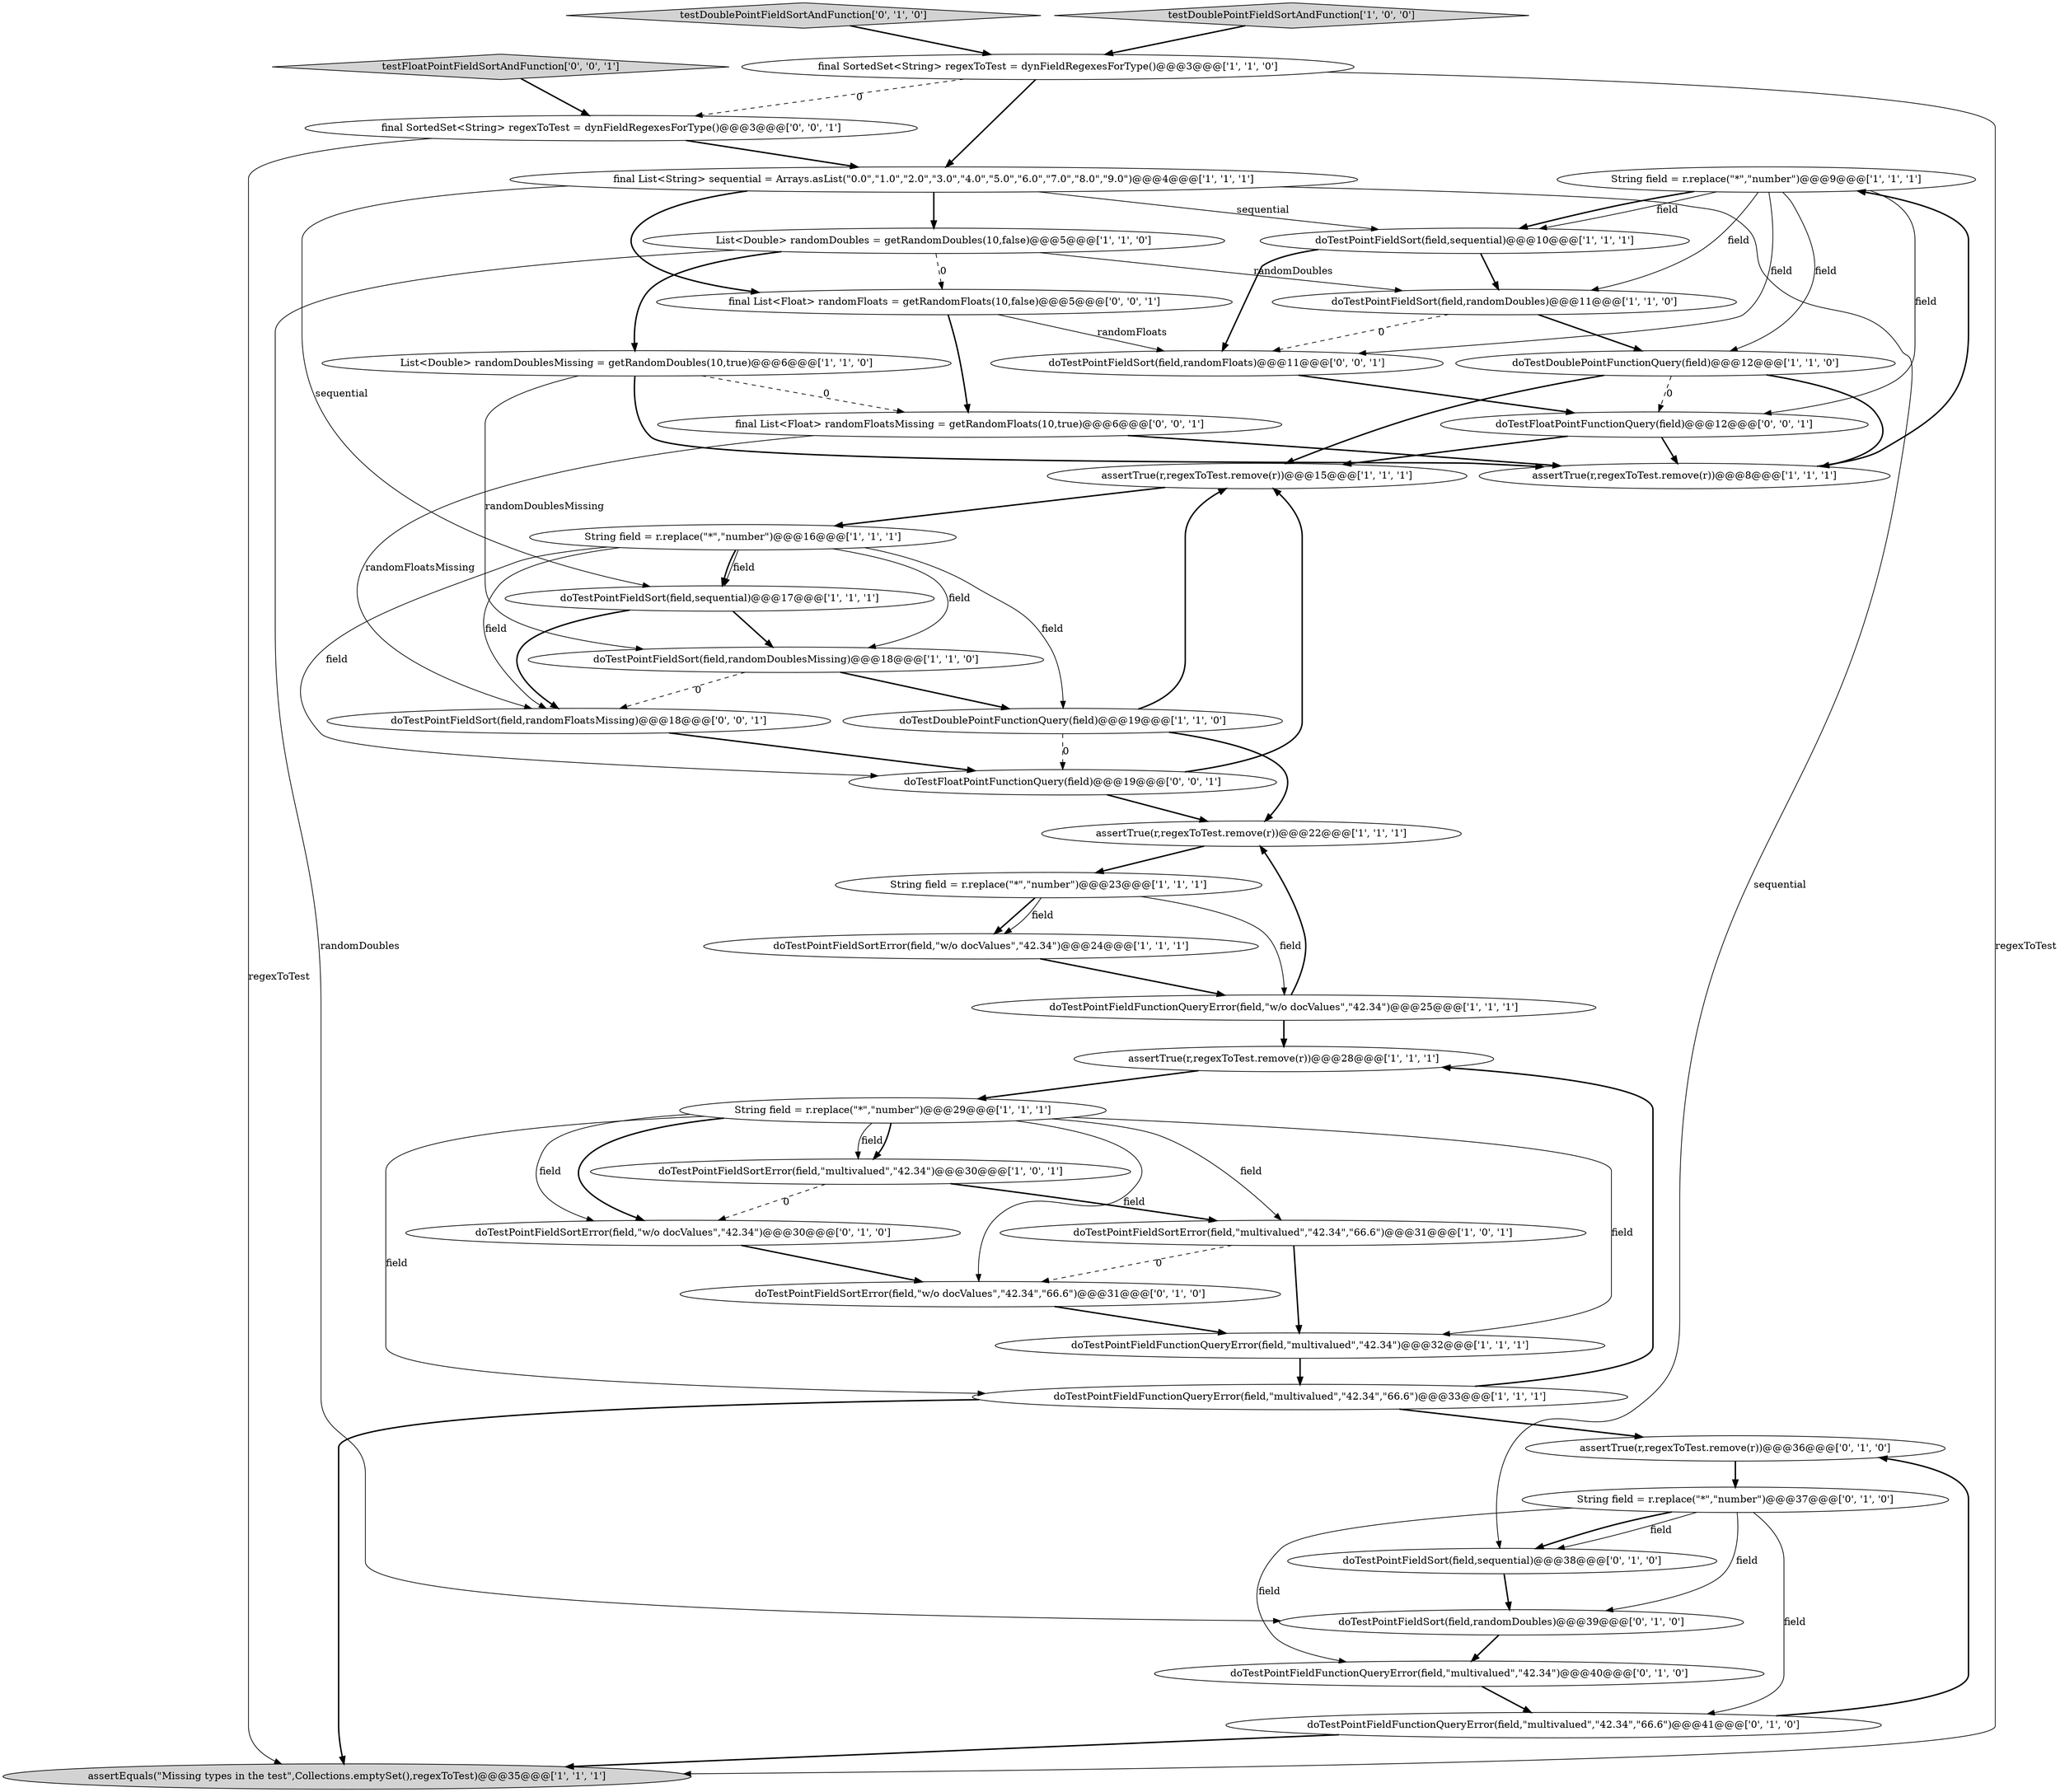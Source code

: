 digraph {
25 [style = filled, label = "String field = r.replace(\"*\",\"number\")@@@9@@@['1', '1', '1']", fillcolor = white, shape = ellipse image = "AAA0AAABBB1BBB"];
30 [style = filled, label = "testDoublePointFieldSortAndFunction['0', '1', '0']", fillcolor = lightgray, shape = diamond image = "AAA0AAABBB2BBB"];
40 [style = filled, label = "final List<Float> randomFloats = getRandomFloats(10,false)@@@5@@@['0', '0', '1']", fillcolor = white, shape = ellipse image = "AAA0AAABBB3BBB"];
27 [style = filled, label = "doTestPointFieldSort(field,sequential)@@@38@@@['0', '1', '0']", fillcolor = white, shape = ellipse image = "AAA1AAABBB2BBB"];
0 [style = filled, label = "doTestPointFieldSortError(field,\"w/o docValues\",\"42.34\")@@@24@@@['1', '1', '1']", fillcolor = white, shape = ellipse image = "AAA0AAABBB1BBB"];
35 [style = filled, label = "final SortedSet<String> regexToTest = dynFieldRegexesForType()@@@3@@@['0', '0', '1']", fillcolor = white, shape = ellipse image = "AAA0AAABBB3BBB"];
17 [style = filled, label = "doTestPointFieldSortError(field,\"multivalued\",\"42.34\",\"66.6\")@@@31@@@['1', '0', '1']", fillcolor = white, shape = ellipse image = "AAA0AAABBB1BBB"];
18 [style = filled, label = "doTestDoublePointFunctionQuery(field)@@@12@@@['1', '1', '0']", fillcolor = white, shape = ellipse image = "AAA0AAABBB1BBB"];
21 [style = filled, label = "doTestPointFieldSort(field,sequential)@@@10@@@['1', '1', '1']", fillcolor = white, shape = ellipse image = "AAA0AAABBB1BBB"];
36 [style = filled, label = "final List<Float> randomFloatsMissing = getRandomFloats(10,true)@@@6@@@['0', '0', '1']", fillcolor = white, shape = ellipse image = "AAA0AAABBB3BBB"];
13 [style = filled, label = "assertEquals(\"Missing types in the test\",Collections.emptySet(),regexToTest)@@@35@@@['1', '1', '1']", fillcolor = lightgray, shape = ellipse image = "AAA0AAABBB1BBB"];
6 [style = filled, label = "testDoublePointFieldSortAndFunction['1', '0', '0']", fillcolor = lightgray, shape = diamond image = "AAA0AAABBB1BBB"];
22 [style = filled, label = "doTestPointFieldSort(field,randomDoubles)@@@11@@@['1', '1', '0']", fillcolor = white, shape = ellipse image = "AAA0AAABBB1BBB"];
26 [style = filled, label = "doTestPointFieldSortError(field,\"w/o docValues\",\"42.34\")@@@30@@@['0', '1', '0']", fillcolor = white, shape = ellipse image = "AAA1AAABBB2BBB"];
14 [style = filled, label = "String field = r.replace(\"*\",\"number\")@@@23@@@['1', '1', '1']", fillcolor = white, shape = ellipse image = "AAA0AAABBB1BBB"];
37 [style = filled, label = "doTestFloatPointFunctionQuery(field)@@@19@@@['0', '0', '1']", fillcolor = white, shape = ellipse image = "AAA0AAABBB3BBB"];
16 [style = filled, label = "doTestPointFieldFunctionQueryError(field,\"w/o docValues\",\"42.34\")@@@25@@@['1', '1', '1']", fillcolor = white, shape = ellipse image = "AAA0AAABBB1BBB"];
20 [style = filled, label = "String field = r.replace(\"*\",\"number\")@@@29@@@['1', '1', '1']", fillcolor = white, shape = ellipse image = "AAA0AAABBB1BBB"];
1 [style = filled, label = "doTestDoublePointFunctionQuery(field)@@@19@@@['1', '1', '0']", fillcolor = white, shape = ellipse image = "AAA0AAABBB1BBB"];
41 [style = filled, label = "doTestPointFieldSort(field,randomFloatsMissing)@@@18@@@['0', '0', '1']", fillcolor = white, shape = ellipse image = "AAA0AAABBB3BBB"];
8 [style = filled, label = "assertTrue(r,regexToTest.remove(r))@@@8@@@['1', '1', '1']", fillcolor = white, shape = ellipse image = "AAA0AAABBB1BBB"];
23 [style = filled, label = "doTestPointFieldSort(field,randomDoublesMissing)@@@18@@@['1', '1', '0']", fillcolor = white, shape = ellipse image = "AAA0AAABBB1BBB"];
34 [style = filled, label = "doTestPointFieldFunctionQueryError(field,\"multivalued\",\"42.34\",\"66.6\")@@@41@@@['0', '1', '0']", fillcolor = white, shape = ellipse image = "AAA1AAABBB2BBB"];
2 [style = filled, label = "assertTrue(r,regexToTest.remove(r))@@@28@@@['1', '1', '1']", fillcolor = white, shape = ellipse image = "AAA0AAABBB1BBB"];
11 [style = filled, label = "List<Double> randomDoublesMissing = getRandomDoubles(10,true)@@@6@@@['1', '1', '0']", fillcolor = white, shape = ellipse image = "AAA0AAABBB1BBB"];
38 [style = filled, label = "doTestPointFieldSort(field,randomFloats)@@@11@@@['0', '0', '1']", fillcolor = white, shape = ellipse image = "AAA0AAABBB3BBB"];
4 [style = filled, label = "doTestPointFieldSortError(field,\"multivalued\",\"42.34\")@@@30@@@['1', '0', '1']", fillcolor = white, shape = ellipse image = "AAA0AAABBB1BBB"];
31 [style = filled, label = "doTestPointFieldSortError(field,\"w/o docValues\",\"42.34\",\"66.6\")@@@31@@@['0', '1', '0']", fillcolor = white, shape = ellipse image = "AAA1AAABBB2BBB"];
42 [style = filled, label = "doTestFloatPointFunctionQuery(field)@@@12@@@['0', '0', '1']", fillcolor = white, shape = ellipse image = "AAA0AAABBB3BBB"];
28 [style = filled, label = "assertTrue(r,regexToTest.remove(r))@@@36@@@['0', '1', '0']", fillcolor = white, shape = ellipse image = "AAA1AAABBB2BBB"];
39 [style = filled, label = "testFloatPointFieldSortAndFunction['0', '0', '1']", fillcolor = lightgray, shape = diamond image = "AAA0AAABBB3BBB"];
10 [style = filled, label = "List<Double> randomDoubles = getRandomDoubles(10,false)@@@5@@@['1', '1', '0']", fillcolor = white, shape = ellipse image = "AAA0AAABBB1BBB"];
24 [style = filled, label = "doTestPointFieldSort(field,sequential)@@@17@@@['1', '1', '1']", fillcolor = white, shape = ellipse image = "AAA0AAABBB1BBB"];
12 [style = filled, label = "doTestPointFieldFunctionQueryError(field,\"multivalued\",\"42.34\")@@@32@@@['1', '1', '1']", fillcolor = white, shape = ellipse image = "AAA0AAABBB1BBB"];
19 [style = filled, label = "assertTrue(r,regexToTest.remove(r))@@@22@@@['1', '1', '1']", fillcolor = white, shape = ellipse image = "AAA0AAABBB1BBB"];
29 [style = filled, label = "String field = r.replace(\"*\",\"number\")@@@37@@@['0', '1', '0']", fillcolor = white, shape = ellipse image = "AAA1AAABBB2BBB"];
5 [style = filled, label = "doTestPointFieldFunctionQueryError(field,\"multivalued\",\"42.34\",\"66.6\")@@@33@@@['1', '1', '1']", fillcolor = white, shape = ellipse image = "AAA0AAABBB1BBB"];
7 [style = filled, label = "final SortedSet<String> regexToTest = dynFieldRegexesForType()@@@3@@@['1', '1', '0']", fillcolor = white, shape = ellipse image = "AAA0AAABBB1BBB"];
33 [style = filled, label = "doTestPointFieldSort(field,randomDoubles)@@@39@@@['0', '1', '0']", fillcolor = white, shape = ellipse image = "AAA1AAABBB2BBB"];
9 [style = filled, label = "assertTrue(r,regexToTest.remove(r))@@@15@@@['1', '1', '1']", fillcolor = white, shape = ellipse image = "AAA0AAABBB1BBB"];
32 [style = filled, label = "doTestPointFieldFunctionQueryError(field,\"multivalued\",\"42.34\")@@@40@@@['0', '1', '0']", fillcolor = white, shape = ellipse image = "AAA1AAABBB2BBB"];
3 [style = filled, label = "String field = r.replace(\"*\",\"number\")@@@16@@@['1', '1', '1']", fillcolor = white, shape = ellipse image = "AAA0AAABBB1BBB"];
15 [style = filled, label = "final List<String> sequential = Arrays.asList(\"0.0\",\"1.0\",\"2.0\",\"3.0\",\"4.0\",\"5.0\",\"6.0\",\"7.0\",\"8.0\",\"9.0\")@@@4@@@['1', '1', '1']", fillcolor = white, shape = ellipse image = "AAA0AAABBB1BBB"];
14->16 [style = solid, label="field"];
3->24 [style = bold, label=""];
21->22 [style = bold, label=""];
40->38 [style = solid, label="randomFloats"];
3->37 [style = solid, label="field"];
29->32 [style = solid, label="field"];
25->18 [style = solid, label="field"];
10->11 [style = bold, label=""];
14->0 [style = bold, label=""];
33->32 [style = bold, label=""];
20->4 [style = solid, label="field"];
7->35 [style = dashed, label="0"];
5->13 [style = bold, label=""];
10->33 [style = solid, label="randomDoubles"];
37->19 [style = bold, label=""];
30->7 [style = bold, label=""];
25->42 [style = solid, label="field"];
8->25 [style = bold, label=""];
20->26 [style = solid, label="field"];
38->42 [style = bold, label=""];
36->8 [style = bold, label=""];
29->27 [style = solid, label="field"];
36->41 [style = solid, label="randomFloatsMissing"];
5->28 [style = bold, label=""];
15->24 [style = solid, label="sequential"];
28->29 [style = bold, label=""];
3->23 [style = solid, label="field"];
27->33 [style = bold, label=""];
1->9 [style = bold, label=""];
34->28 [style = bold, label=""];
3->24 [style = solid, label="field"];
20->12 [style = solid, label="field"];
14->0 [style = solid, label="field"];
39->35 [style = bold, label=""];
20->4 [style = bold, label=""];
4->17 [style = bold, label=""];
11->36 [style = dashed, label="0"];
16->2 [style = bold, label=""];
25->21 [style = bold, label=""];
3->41 [style = solid, label="field"];
35->15 [style = bold, label=""];
1->37 [style = dashed, label="0"];
32->34 [style = bold, label=""];
19->14 [style = bold, label=""];
18->8 [style = bold, label=""];
25->21 [style = solid, label="field"];
15->21 [style = solid, label="sequential"];
34->13 [style = bold, label=""];
4->26 [style = dashed, label="0"];
29->27 [style = bold, label=""];
41->37 [style = bold, label=""];
15->40 [style = bold, label=""];
15->27 [style = solid, label="sequential"];
16->19 [style = bold, label=""];
10->22 [style = solid, label="randomDoubles"];
31->12 [style = bold, label=""];
23->41 [style = dashed, label="0"];
18->9 [style = bold, label=""];
11->8 [style = bold, label=""];
29->33 [style = solid, label="field"];
22->18 [style = bold, label=""];
21->38 [style = bold, label=""];
7->15 [style = bold, label=""];
37->9 [style = bold, label=""];
17->31 [style = dashed, label="0"];
15->10 [style = bold, label=""];
5->2 [style = bold, label=""];
3->1 [style = solid, label="field"];
29->34 [style = solid, label="field"];
11->23 [style = solid, label="randomDoublesMissing"];
20->17 [style = solid, label="field"];
24->23 [style = bold, label=""];
23->1 [style = bold, label=""];
40->36 [style = bold, label=""];
26->31 [style = bold, label=""];
9->3 [style = bold, label=""];
25->22 [style = solid, label="field"];
22->38 [style = dashed, label="0"];
17->12 [style = bold, label=""];
20->31 [style = solid, label="field"];
7->13 [style = solid, label="regexToTest"];
10->40 [style = dashed, label="0"];
12->5 [style = bold, label=""];
18->42 [style = dashed, label="0"];
24->41 [style = bold, label=""];
35->13 [style = solid, label="regexToTest"];
2->20 [style = bold, label=""];
25->38 [style = solid, label="field"];
20->5 [style = solid, label="field"];
42->9 [style = bold, label=""];
1->19 [style = bold, label=""];
42->8 [style = bold, label=""];
6->7 [style = bold, label=""];
20->26 [style = bold, label=""];
0->16 [style = bold, label=""];
}
